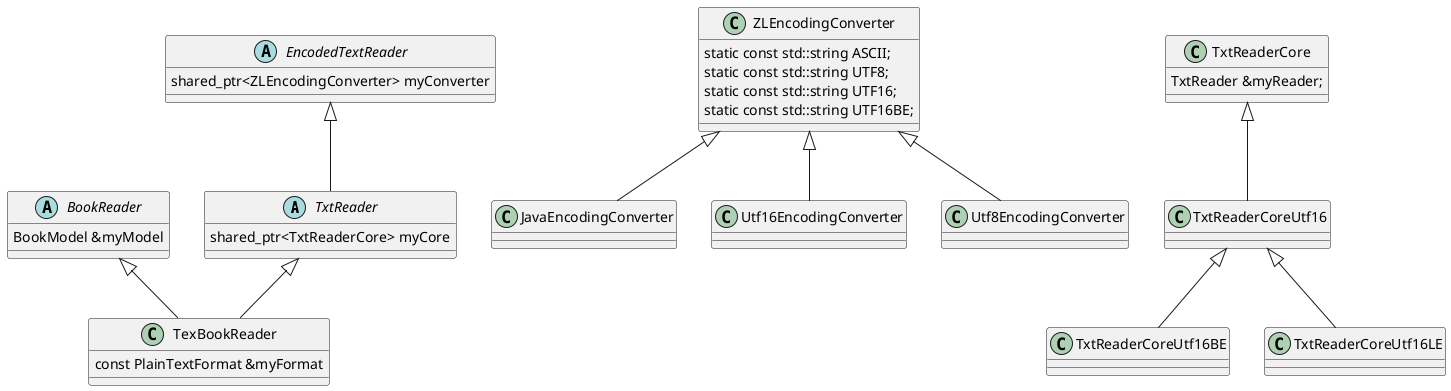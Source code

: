 @startuml


TxtReader <|-- TexBookReader
BookReader <|-- TexBookReader
class TexBookReader{
    const PlainTextFormat &myFormat
}

abstract class BookReader{
    BookModel &myModel
}


EncodedTextReader <|-- TxtReader
abstract class TxtReader{
    shared_ptr<TxtReaderCore> myCore
}
abstract class EncodedTextReader{
    shared_ptr<ZLEncodingConverter> myConverter
}



ZLEncodingConverter <|-- JavaEncodingConverter
class JavaEncodingConverter
ZLEncodingConverter <|-- Utf16EncodingConverter
class Utf16EncodingConverter
ZLEncodingConverter <|-- Utf8EncodingConverter
class Utf8EncodingConverter
class ZLEncodingConverter {
	static const std::string ASCII;
	static const std::string UTF8;
	static const std::string UTF16;
	static const std::string UTF16BE;
}


TxtReaderCore <|-- TxtReaderCoreUtf16
class TxtReaderCoreUtf16
TxtReaderCoreUtf16 <|-- TxtReaderCoreUtf16BE
class TxtReaderCoreUtf16BE
TxtReaderCoreUtf16 <|-- TxtReaderCoreUtf16LE
class TxtReaderCoreUtf16LE
class TxtReaderCore {
	TxtReader &myReader;
}




@enduml
